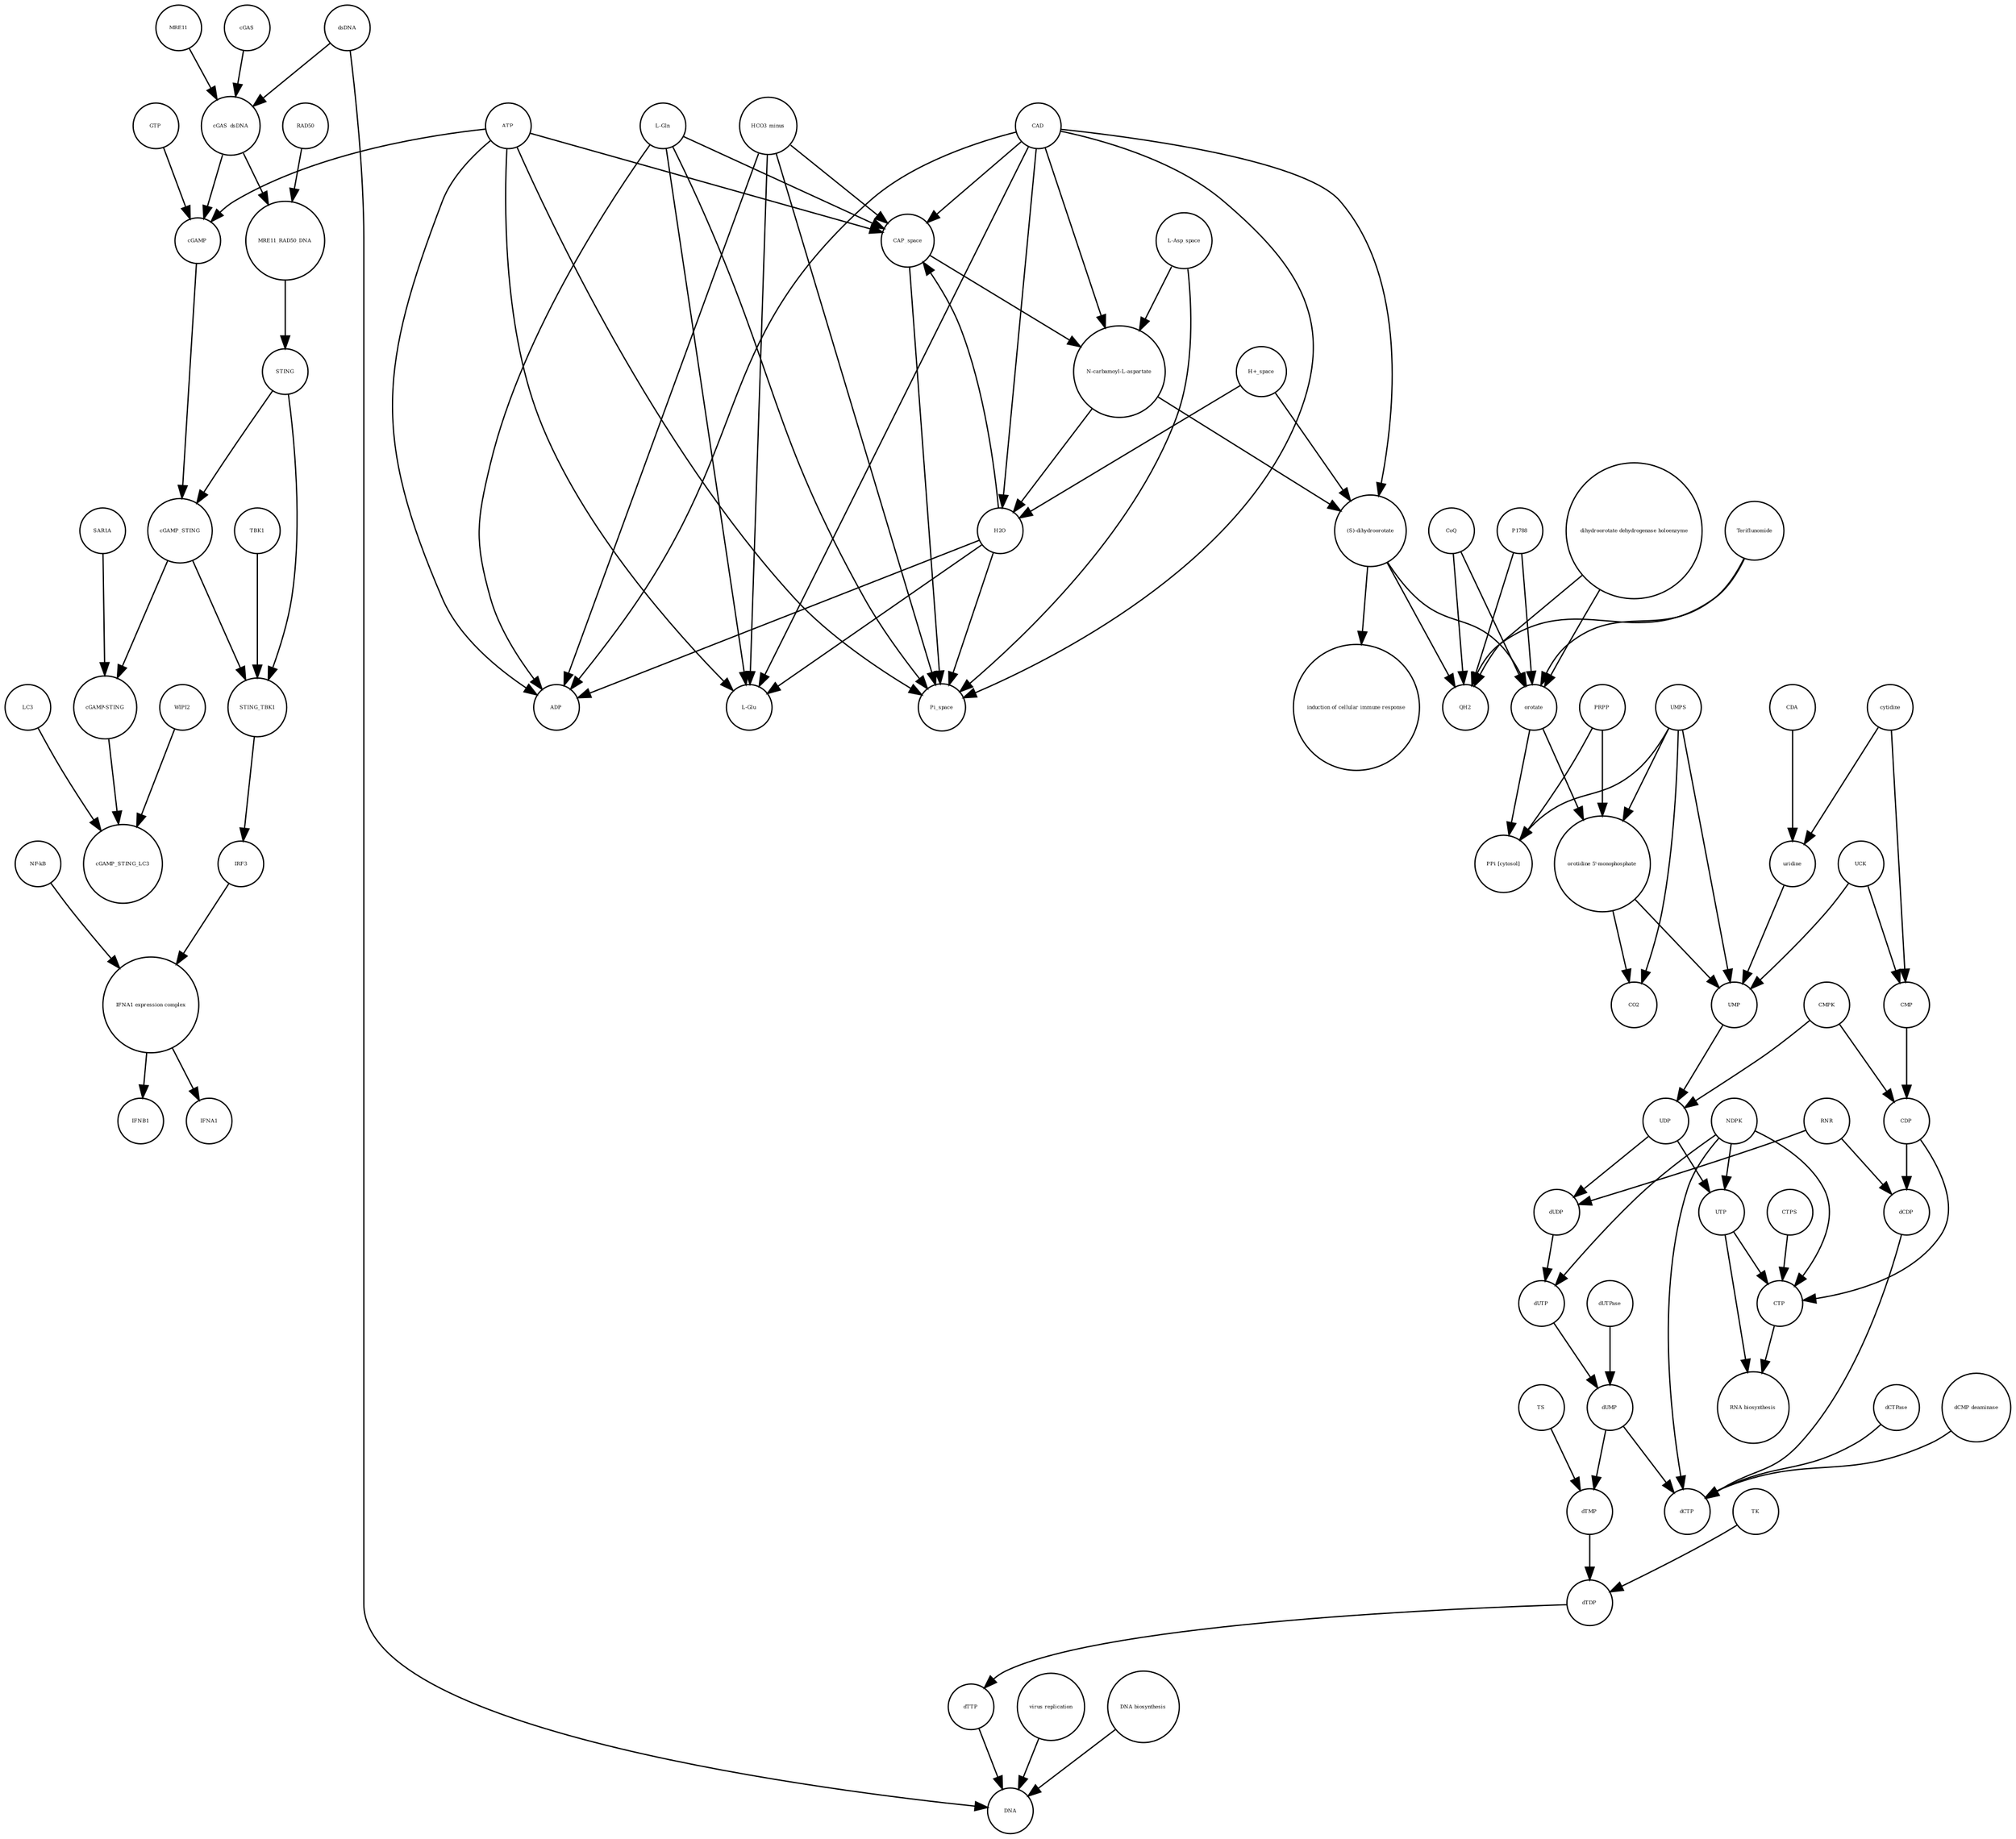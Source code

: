 strict digraph  {
UTP [annotation="", bipartite=0, cls="simple chemical", fontsize=4, label=UTP, shape=circle];
"RNA biosynthesis" [annotation="urn_miriam_obo.go_GO%3A0032774", bipartite=0, cls=phenotype, fontsize=4, label="RNA biosynthesis", shape=circle];
CTP [annotation="", bipartite=0, cls="simple chemical", fontsize=4, label=CTP, shape=circle];
"(S)-dihydroorotate" [annotation="", bipartite=0, cls="simple chemical", fontsize=4, label="(S)-dihydroorotate", shape=circle];
"induction of cellular immune response" [annotation="", bipartite=0, cls=phenotype, fontsize=4, label="induction of cellular immune response", shape=circle];
cGAMP_STING_LC3 [annotation="", bipartite=0, cls=complex, fontsize=4, label=cGAMP_STING_LC3, shape=circle];
CO2 [annotation="", bipartite=0, cls="simple chemical", fontsize=4, label=CO2, shape=circle];
WIPI2 [annotation="", bipartite=0, cls=macromolecule, fontsize=4, label=WIPI2, shape=circle];
"orotidine 5'-monophosphate" [annotation="", bipartite=0, cls="simple chemical", fontsize=4, label="orotidine 5'-monophosphate", shape=circle];
dsDNA [annotation="", bipartite=0, cls="simple chemical", fontsize=4, label=dsDNA, shape=circle];
uridine [annotation="", bipartite=0, cls="simple chemical", fontsize=4, label=uridine, shape=circle];
MRE11_RAD50_DNA [annotation="", bipartite=0, cls=complex, fontsize=4, label=MRE11_RAD50_DNA, shape=circle];
CMP [annotation="", bipartite=0, cls="simple chemical", fontsize=4, label=CMP, shape=circle];
dUMP [annotation="", bipartite=0, cls="simple chemical", fontsize=4, label=dUMP, shape=circle];
"cGAMP-STING" [annotation="", bipartite=0, cls=complex, fontsize=4, label="cGAMP-STING", shape=circle];
"PPi [cytosol]" [annotation="", bipartite=0, cls="simple chemical", fontsize=4, label="PPi [cytosol]", shape=circle];
GTP [annotation="", bipartite=0, cls="simple chemical", fontsize=4, label=GTP, shape=circle];
cGAS_dsDNA [annotation="", bipartite=0, cls=complex, fontsize=4, label=cGAS_dsDNA, shape=circle];
"L-Gln" [annotation="", bipartite=0, cls="simple chemical", fontsize=4, label="L-Gln", shape=circle];
dTMP [annotation="", bipartite=0, cls="simple chemical", fontsize=4, label=dTMP, shape=circle];
IFNA1 [annotation="", bipartite=0, cls="nucleic acid feature", fontsize=4, label=IFNA1, shape=circle];
CAD [annotation="", bipartite=0, cls=macromolecule, fontsize=4, label=CAD, shape=circle];
dUTPase [annotation="", bipartite=0, cls=macromolecule, fontsize=4, label=dUTPase, shape=circle];
CDP [annotation="", bipartite=0, cls="simple chemical", fontsize=4, label=CDP, shape=circle];
Teriflunomide [annotation="", bipartite=0, cls="simple chemical", fontsize=4, label=Teriflunomide, shape=circle];
orotate [annotation="", bipartite=0, cls="simple chemical", fontsize=4, label=orotate, shape=circle];
cGAS [annotation="", bipartite=0, cls=macromolecule, fontsize=4, label=cGAS, shape=circle];
TBK1 [annotation="", bipartite=0, cls=macromolecule, fontsize=4, label=TBK1, shape=circle];
"L-Asp_space" [annotation="", bipartite=0, cls="simple chemical", fontsize=4, label="L-Asp_space", shape=circle];
IFNB1 [annotation="", bipartite=0, cls="nucleic acid feature", fontsize=4, label=IFNB1, shape=circle];
RNR [annotation="", bipartite=0, cls=macromolecule, fontsize=4, label=RNR, shape=circle];
CoQ [annotation="", bipartite=0, cls="simple chemical", fontsize=4, label=CoQ, shape=circle];
CMPK [annotation="", bipartite=0, cls=macromolecule, fontsize=4, label=CMPK, shape=circle];
dTDP [annotation="", bipartite=0, cls="simple chemical", fontsize=4, label=dTDP, shape=circle];
LC3 [annotation="", bipartite=0, cls=macromolecule, fontsize=4, label=LC3, shape=circle];
P1788 [annotation="", bipartite=0, cls="simple chemical", fontsize=4, label=P1788, shape=circle];
"N-carbamoyl-L-aspartate" [annotation="", bipartite=0, cls="simple chemical", fontsize=4, label="N-carbamoyl-L-aspartate", shape=circle];
cGAMP [annotation="", bipartite=0, cls="simple chemical", fontsize=4, label=cGAMP, shape=circle];
STING_TBK1 [annotation="", bipartite=0, cls=complex, fontsize=4, label=STING_TBK1, shape=circle];
Pi_space [annotation="", bipartite=0, cls="simple chemical", fontsize=4, label=Pi_space, shape=circle];
dCTPase [annotation="", bipartite=0, cls=macromolecule, fontsize=4, label=dCTPase, shape=circle];
UMP [annotation="", bipartite=0, cls="simple chemical", fontsize=4, label=UMP, shape=circle];
ATP [annotation="", bipartite=0, cls="simple chemical", fontsize=4, label=ATP, shape=circle];
dCDP [annotation="", bipartite=0, cls="simple chemical", fontsize=4, label=dCDP, shape=circle];
cytidine [annotation="", bipartite=0, cls="simple chemical", fontsize=4, label=cytidine, shape=circle];
SAR1A [annotation="", bipartite=0, cls=macromolecule, fontsize=4, label=SAR1A, shape=circle];
CTPS [annotation="", bipartite=0, cls=macromolecule, fontsize=4, label=CTPS, shape=circle];
dTTP [annotation="", bipartite=0, cls="simple chemical", fontsize=4, label=dTTP, shape=circle];
dUDP [annotation="", bipartite=0, cls="simple chemical", fontsize=4, label=dUDP, shape=circle];
TS [annotation="", bipartite=0, cls=macromolecule, fontsize=4, label=TS, shape=circle];
UMPS [annotation="", bipartite=0, cls="macromolecule multimer", fontsize=4, label=UMPS, shape=circle];
TK [annotation="", bipartite=0, cls=macromolecule, fontsize=4, label=TK, shape=circle];
RAD50 [annotation="", bipartite=0, cls="macromolecule multimer", fontsize=4, label=RAD50, shape=circle];
PRPP [annotation="", bipartite=0, cls="simple chemical", fontsize=4, label=PRPP, shape=circle];
dCTP [annotation="", bipartite=0, cls="simple chemical", fontsize=4, label=dCTP, shape=circle];
ADP [annotation="", bipartite=0, cls="simple chemical", fontsize=4, label=ADP, shape=circle];
cGAMP_STING [annotation="", bipartite=0, cls=complex, fontsize=4, label=cGAMP_STING, shape=circle];
HCO3_minus [annotation="", bipartite=0, cls="simple chemical", fontsize=4, label=HCO3_minus, shape=circle];
UDP [annotation="", bipartite=0, cls="simple chemical", fontsize=4, label=UDP, shape=circle];
"NF-kB" [annotation="", bipartite=0, cls=complex, fontsize=4, label="NF-kB", shape=circle];
"dihydroorotate dehydrogenase holoenzyme" [annotation="", bipartite=0, cls="simple chemical", fontsize=4, label="dihydroorotate dehydrogenase holoenzyme", shape=circle];
DNA [annotation="", bipartite=0, cls="nucleic acid feature", fontsize=4, label=DNA, shape=circle];
MRE11 [annotation="", bipartite=0, cls="macromolecule multimer", fontsize=4, label=MRE11, shape=circle];
NDPK [annotation="", bipartite=0, cls=macromolecule, fontsize=4, label=NDPK, shape=circle];
dUTP [annotation="", bipartite=0, cls="simple chemical", fontsize=4, label=dUTP, shape=circle];
CDA [annotation="", bipartite=0, cls=macromolecule, fontsize=4, label=CDA, shape=circle];
STING [annotation="", bipartite=0, cls="macromolecule multimer", fontsize=4, label=STING, shape=circle];
"IFNA1 expression complex" [annotation="", bipartite=0, cls=complex, fontsize=4, label="IFNA1 expression complex", shape=circle];
IRF3 [annotation="", bipartite=0, cls="macromolecule multimer", fontsize=4, label=IRF3, shape=circle];
"H+_space" [annotation="", bipartite=0, cls="simple chemical", fontsize=4, label="H+_space", shape=circle];
"dCMP deaminase" [annotation="", bipartite=0, cls=macromolecule, fontsize=4, label="dCMP deaminase", shape=circle];
"virus replication" [annotation="", bipartite=0, cls=phenotype, fontsize=4, label="virus replication", shape=circle];
QH2 [annotation="", bipartite=0, cls="simple chemical", fontsize=4, label=QH2, shape=circle];
H2O [annotation="", bipartite=0, cls="simple chemical", fontsize=4, label=H2O, shape=circle];
UCK [annotation="", bipartite=0, cls=macromolecule, fontsize=4, label=UCK, shape=circle];
CAP_space [annotation="", bipartite=0, cls="simple chemical", fontsize=4, label=CAP_space, shape=circle];
"DNA biosynthesis" [annotation="urn_miriam_obo.go_GO%3A0071897", bipartite=0, cls=phenotype, fontsize=4, label="DNA biosynthesis", shape=circle];
"L-Glu" [annotation="", bipartite=0, cls="simple chemical", fontsize=4, label="L-Glu", shape=circle];
UTP -> "RNA biosynthesis"  [annotation="", interaction_type="necessary stimulation"];
UTP -> CTP  [annotation="", interaction_type=production];
CTP -> "RNA biosynthesis"  [annotation="", interaction_type="necessary stimulation"];
"(S)-dihydroorotate" -> "induction of cellular immune response"  [annotation="", interaction_type="necessary stimulation"];
"(S)-dihydroorotate" -> orotate  [annotation="", interaction_type=production];
"(S)-dihydroorotate" -> QH2  [annotation="", interaction_type=production];
WIPI2 -> cGAMP_STING_LC3  [annotation="", interaction_type=catalysis];
"orotidine 5'-monophosphate" -> CO2  [annotation="", interaction_type=production];
"orotidine 5'-monophosphate" -> UMP  [annotation="", interaction_type=production];
dsDNA -> cGAS_dsDNA  [annotation="", interaction_type=production];
dsDNA -> DNA  [annotation="", interaction_type=production];
uridine -> UMP  [annotation="", interaction_type=production];
MRE11_RAD50_DNA -> STING  [annotation="", interaction_type=catalysis];
CMP -> CDP  [annotation="", interaction_type=production];
dUMP -> dTMP  [annotation="", interaction_type=production];
dUMP -> dCTP  [annotation="", interaction_type=production];
"cGAMP-STING" -> cGAMP_STING_LC3  [annotation="", interaction_type=production];
GTP -> cGAMP  [annotation="", interaction_type=production];
cGAS_dsDNA -> cGAMP  [annotation="", interaction_type=catalysis];
cGAS_dsDNA -> MRE11_RAD50_DNA  [annotation="", interaction_type=production];
"L-Gln" -> Pi_space  [annotation="", interaction_type=production];
"L-Gln" -> CAP_space  [annotation="", interaction_type=production];
"L-Gln" -> ADP  [annotation="", interaction_type=production];
"L-Gln" -> "L-Glu"  [annotation="", interaction_type=production];
dTMP -> dTDP  [annotation="", interaction_type=production];
CAD -> "(S)-dihydroorotate"  [annotation=urn_miriam_reactome_REACT_1698, interaction_type=catalysis];
CAD -> H2O  [annotation=urn_miriam_reactome_REACT_1698, interaction_type=catalysis];
CAD -> Pi_space  [annotation=urn_miriam_reactome_REACT_1698, interaction_type=catalysis];
CAD -> "N-carbamoyl-L-aspartate"  [annotation=urn_miriam_reactome_REACT_1698, interaction_type=catalysis];
CAD -> "L-Glu"  [annotation=urn_miriam_reactome_REACT_1698, interaction_type=catalysis];
CAD -> ADP  [annotation=urn_miriam_reactome_REACT_1698, interaction_type=catalysis];
CAD -> CAP_space  [annotation=urn_miriam_reactome_REACT_1698, interaction_type=catalysis];
dUTPase -> dUMP  [annotation="", interaction_type=catalysis];
CDP -> CTP  [annotation="", interaction_type=production];
CDP -> dCDP  [annotation="", interaction_type=production];
Teriflunomide -> orotate  [annotation=urn_miriam_reactome_REACT_1698, interaction_type=inhibition];
Teriflunomide -> QH2  [annotation=urn_miriam_reactome_REACT_1698, interaction_type=inhibition];
orotate -> "orotidine 5'-monophosphate"  [annotation="", interaction_type=production];
orotate -> "PPi [cytosol]"  [annotation="", interaction_type=production];
cGAS -> cGAS_dsDNA  [annotation="", interaction_type=production];
TBK1 -> STING_TBK1  [annotation="", interaction_type=production];
"L-Asp_space" -> Pi_space  [annotation="", interaction_type=production];
"L-Asp_space" -> "N-carbamoyl-L-aspartate"  [annotation="", interaction_type=production];
RNR -> dCDP  [annotation="", interaction_type=catalysis];
RNR -> dUDP  [annotation="", interaction_type=catalysis];
CoQ -> orotate  [annotation="", interaction_type=production];
CoQ -> QH2  [annotation="", interaction_type=production];
CMPK -> UDP  [annotation="", interaction_type=catalysis];
CMPK -> CDP  [annotation="", interaction_type=catalysis];
dTDP -> dTTP  [annotation="", interaction_type=production];
LC3 -> cGAMP_STING_LC3  [annotation="", interaction_type=production];
P1788 -> orotate  [annotation=urn_miriam_reactome_REACT_1698, interaction_type=inhibition];
P1788 -> QH2  [annotation=urn_miriam_reactome_REACT_1698, interaction_type=inhibition];
"N-carbamoyl-L-aspartate" -> "(S)-dihydroorotate"  [annotation="", interaction_type=production];
"N-carbamoyl-L-aspartate" -> H2O  [annotation="", interaction_type=production];
cGAMP -> cGAMP_STING  [annotation="", interaction_type=production];
STING_TBK1 -> IRF3  [annotation="", interaction_type=catalysis];
dCTPase -> dCTP  [annotation="", interaction_type=catalysis];
UMP -> UDP  [annotation="", interaction_type=production];
ATP -> cGAMP  [annotation="", interaction_type=production];
ATP -> Pi_space  [annotation="", interaction_type=production];
ATP -> ADP  [annotation="", interaction_type=production];
ATP -> CAP_space  [annotation="", interaction_type=production];
ATP -> "L-Glu"  [annotation="", interaction_type=production];
dCDP -> dCTP  [annotation="", interaction_type=production];
cytidine -> CMP  [annotation="", interaction_type=production];
cytidine -> uridine  [annotation="", interaction_type=production];
SAR1A -> "cGAMP-STING"  [annotation="", interaction_type=catalysis];
CTPS -> CTP  [annotation="", interaction_type=catalysis];
dTTP -> DNA  [annotation="", interaction_type=production];
dUDP -> dUTP  [annotation="", interaction_type=production];
TS -> dTMP  [annotation="", interaction_type=catalysis];
UMPS -> CO2  [annotation=urn_miriam_reactome_REACT_1698, interaction_type=catalysis];
UMPS -> UMP  [annotation=urn_miriam_reactome_REACT_1698, interaction_type=catalysis];
UMPS -> "orotidine 5'-monophosphate"  [annotation=urn_miriam_reactome_REACT_1698, interaction_type=catalysis];
UMPS -> "PPi [cytosol]"  [annotation=urn_miriam_reactome_REACT_1698, interaction_type=catalysis];
TK -> dTDP  [annotation="", interaction_type=catalysis];
RAD50 -> MRE11_RAD50_DNA  [annotation="", interaction_type=production];
PRPP -> "orotidine 5'-monophosphate"  [annotation="", interaction_type=production];
PRPP -> "PPi [cytosol]"  [annotation="", interaction_type=production];
cGAMP_STING -> "cGAMP-STING"  [annotation="", interaction_type=production];
cGAMP_STING -> STING_TBK1  [annotation="", interaction_type=production];
HCO3_minus -> Pi_space  [annotation="", interaction_type=production];
HCO3_minus -> CAP_space  [annotation="", interaction_type=production];
HCO3_minus -> ADP  [annotation="", interaction_type=production];
HCO3_minus -> "L-Glu"  [annotation="", interaction_type=production];
UDP -> UTP  [annotation="", interaction_type=production];
UDP -> dUDP  [annotation="", interaction_type=production];
"NF-kB" -> "IFNA1 expression complex"  [annotation="", interaction_type=production];
"dihydroorotate dehydrogenase holoenzyme" -> orotate  [annotation=urn_miriam_reactome_REACT_1698, interaction_type=catalysis];
"dihydroorotate dehydrogenase holoenzyme" -> QH2  [annotation=urn_miriam_reactome_REACT_1698, interaction_type=catalysis];
MRE11 -> cGAS_dsDNA  [annotation="", interaction_type=production];
NDPK -> UTP  [annotation="", interaction_type=catalysis];
NDPK -> CTP  [annotation="", interaction_type=catalysis];
NDPK -> dCTP  [annotation="", interaction_type=catalysis];
NDPK -> dUTP  [annotation="", interaction_type=catalysis];
dUTP -> dUMP  [annotation="", interaction_type=production];
CDA -> uridine  [annotation="", interaction_type=catalysis];
STING -> cGAMP_STING  [annotation="", interaction_type=production];
STING -> STING_TBK1  [annotation="", interaction_type=production];
"IFNA1 expression complex" -> IFNA1  [annotation="", interaction_type=stimulation];
"IFNA1 expression complex" -> IFNB1  [annotation="", interaction_type=stimulation];
IRF3 -> "IFNA1 expression complex"  [annotation="", interaction_type=production];
"H+_space" -> "(S)-dihydroorotate"  [annotation="", interaction_type=production];
"H+_space" -> H2O  [annotation="", interaction_type=production];
"dCMP deaminase" -> dCTP  [annotation="", interaction_type=catalysis];
"virus replication" -> DNA  [annotation="", interaction_type=inhibition];
H2O -> Pi_space  [annotation="", interaction_type=production];
H2O -> CAP_space  [annotation="", interaction_type=production];
H2O -> ADP  [annotation="", interaction_type=production];
H2O -> "L-Glu"  [annotation="", interaction_type=production];
UCK -> CMP  [annotation="", interaction_type=catalysis];
UCK -> UMP  [annotation="", interaction_type=catalysis];
CAP_space -> Pi_space  [annotation="", interaction_type=production];
CAP_space -> "N-carbamoyl-L-aspartate"  [annotation="", interaction_type=production];
"DNA biosynthesis" -> DNA  [annotation="", interaction_type=catalysis];
}
